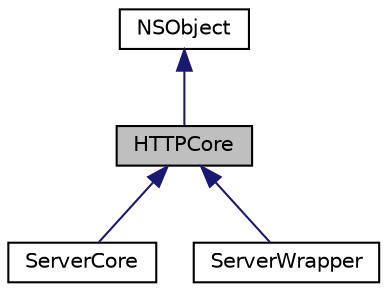 digraph G
{
  edge [fontname="Helvetica",fontsize="10",labelfontname="Helvetica",labelfontsize="10"];
  node [fontname="Helvetica",fontsize="10",shape=record];
  Node1 [label="HTTPCore",height=0.2,width=0.4,color="black", fillcolor="grey75", style="filled" fontcolor="black"];
  Node2 -> Node1 [dir="back",color="midnightblue",fontsize="10",style="solid",fontname="Helvetica"];
  Node2 [label="NSObject",height=0.2,width=0.4,color="black", fillcolor="white", style="filled",URL="$class_n_s_object.html"];
  Node1 -> Node3 [dir="back",color="midnightblue",fontsize="10",style="solid",fontname="Helvetica"];
  Node3 [label="ServerCore",height=0.2,width=0.4,color="black", fillcolor="white", style="filled",URL="$interface_server_core.html"];
  Node1 -> Node4 [dir="back",color="midnightblue",fontsize="10",style="solid",fontname="Helvetica"];
  Node4 [label="ServerWrapper",height=0.2,width=0.4,color="black", fillcolor="white", style="filled",URL="$interface_server_wrapper.html"];
}
